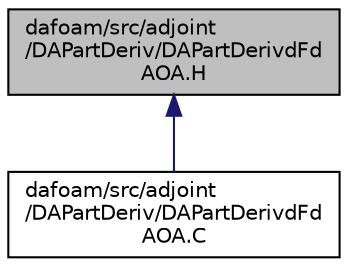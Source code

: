 digraph "dafoam/src/adjoint/DAPartDeriv/DAPartDerivdFdAOA.H"
{
  bgcolor="transparent";
  edge [fontname="Helvetica",fontsize="10",labelfontname="Helvetica",labelfontsize="10"];
  node [fontname="Helvetica",fontsize="10",shape=record];
  Node38 [label="dafoam/src/adjoint\l/DAPartDeriv/DAPartDerivdFd\lAOA.H",height=0.2,width=0.4,color="black", fillcolor="grey75", style="filled", fontcolor="black"];
  Node38 -> Node39 [dir="back",color="midnightblue",fontsize="10",style="solid",fontname="Helvetica"];
  Node39 [label="dafoam/src/adjoint\l/DAPartDeriv/DAPartDerivdFd\lAOA.C",height=0.2,width=0.4,color="black",URL="$DAPartDerivdFdAOA_8C.html"];
}
